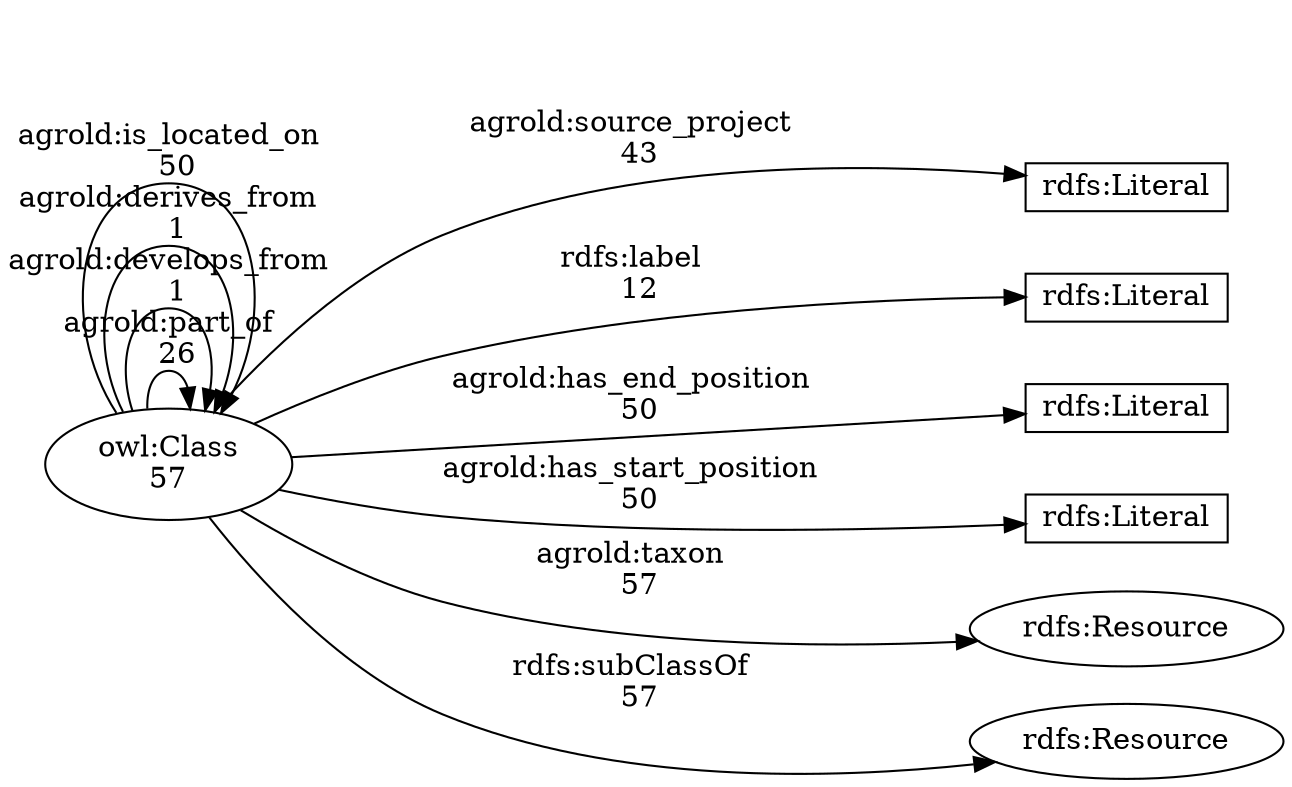 digraph {
    ranksep=2;
    rankdir="LR";
    charset="utf-8";

    // Class relations with the numbers of edges
    "owl:Class" -> "owl:Class" [ label="agrold:part_of\n  26"];
    "owl:Class" -> "owl:Class" [ label="agrold:develops_from\n  1"];
    "owl:Class" -> "owl:Class" [ label="agrold:derives_from\n  1"];
    "owl:Class" -> "owl:Class" [ label="agrold:is_located_on\n  50"];
    "owl:Class" -> "rdfs:Literal2" [ label="agrold:source_project\n  43"];
    "owl:Class" -> "rdfs:Literal3" [ label="rdfs:label\n  12"];
    "owl:Class" -> "rdfs:Literal4" [ label="agrold:has_end_position\n  50"];
    "owl:Class" -> "rdfs:Literal6" [ label="agrold:has_start_position\n  50"];
    "owl:Class" -> "rdfs:Resource1" [ label="agrold:taxon\n  57"];
    "owl:Class" -> "rdfs:Resource5" [ label="rdfs:subClassOf\n  57"];

    // The number of entities
    "owl:Class" [ label="owl:Class\n57" ] ;
    "rdfs:Literal2" [ label="rdfs:Literal", shape=box, height=0.3 ] ;
    "rdfs:Literal3" [ label="rdfs:Literal", shape=box, height=0.3 ] ;
    "rdfs:Literal4" [ label="rdfs:Literal", shape=box, height=0.3 ] ;
    "rdfs:Literal6" [ label="rdfs:Literal", shape=box, height=0.3 ] ;
    "rdfs:Resource1" [ label="rdfs:Resource" ] ;
    "rdfs:Resource5" [ label="rdfs:Resource" ] ;

}
